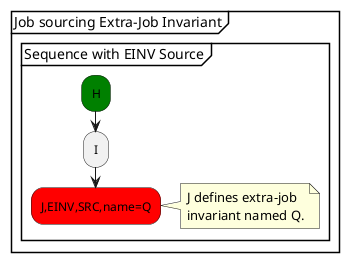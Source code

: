 /'

Tutorial - Extra Job Invariant Source Definition
  
'/

@startuml 
partition "Job sourcing Extra-Job Invariant" {
  group "Sequence with EINV Source"
      #green:H;
      :I;
      #red:J,EINV,SRC,name=Q;
      note right 
        J defines extra-job
        invariant named Q.
      end note
  end group
}
@enduml
